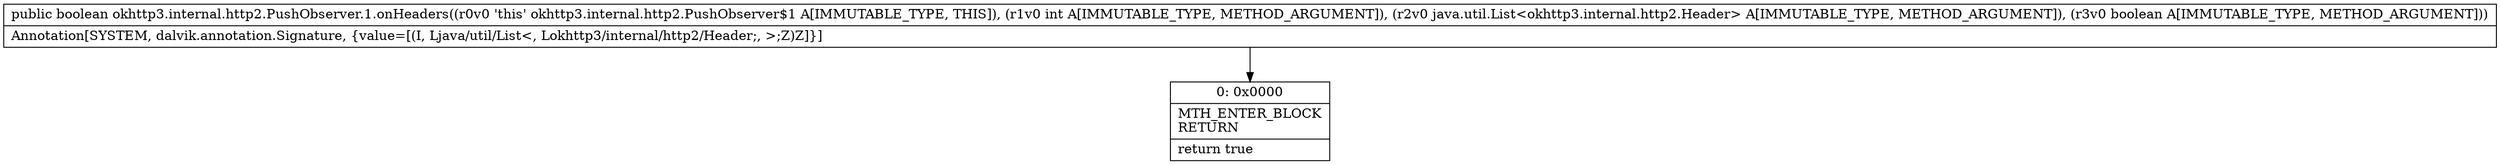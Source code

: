 digraph "CFG forokhttp3.internal.http2.PushObserver.1.onHeaders(ILjava\/util\/List;Z)Z" {
Node_0 [shape=record,label="{0\:\ 0x0000|MTH_ENTER_BLOCK\lRETURN\l|return true\l}"];
MethodNode[shape=record,label="{public boolean okhttp3.internal.http2.PushObserver.1.onHeaders((r0v0 'this' okhttp3.internal.http2.PushObserver$1 A[IMMUTABLE_TYPE, THIS]), (r1v0 int A[IMMUTABLE_TYPE, METHOD_ARGUMENT]), (r2v0 java.util.List\<okhttp3.internal.http2.Header\> A[IMMUTABLE_TYPE, METHOD_ARGUMENT]), (r3v0 boolean A[IMMUTABLE_TYPE, METHOD_ARGUMENT]))  | Annotation[SYSTEM, dalvik.annotation.Signature, \{value=[(I, Ljava\/util\/List\<, Lokhttp3\/internal\/http2\/Header;, \>;Z)Z]\}]\l}"];
MethodNode -> Node_0;
}

